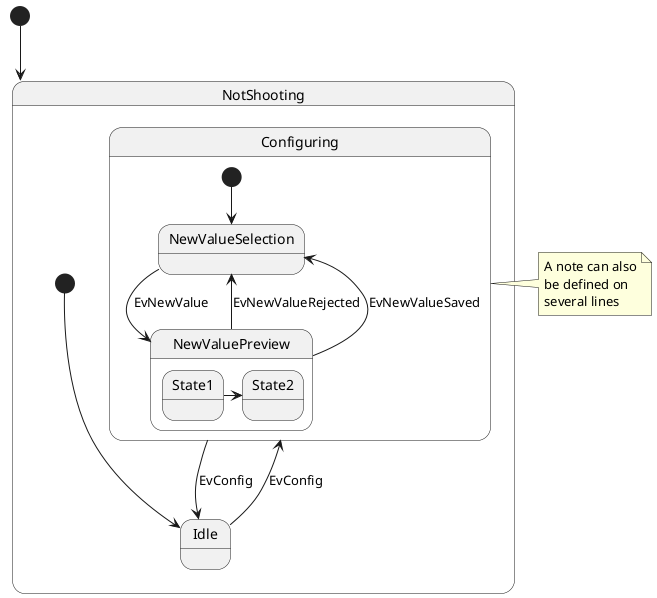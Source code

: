 @startuml
[*] --> NotShooting
state NotShooting {
    [*] --> Idle
    Idle --> Configuring : EvConfig
    Configuring --> Idle : EvConfig
}
state Configuring {
    [*] --> NewValueSelection
    NewValueSelection --> NewValuePreview : EvNewValue
    NewValuePreview --> NewValueSelection : EvNewValueRejected
    NewValuePreview --> NewValueSelection : EvNewValueSaved
    state NewValuePreview {
        State1 -> State2
    }
}

note right of Configuring
    A note can also
    be defined on
    several lines
end note

@enduml
